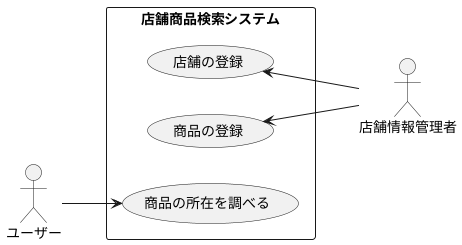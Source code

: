 @startuml usercase
    left to right direction

    actor "ユーザー" as customer
    actor "店舗情報管理者" as administrator

    rectangle "店舗商品検索システム" {
        usecase "店舗の登録" as addStore
        usecase "商品の登録" as addProduct
        usecase "商品の所在を調べる" as searchProduct
    }

    addStore <-- administrator
    addProduct <-- administrator
    customer --> searchProduct


@enduml